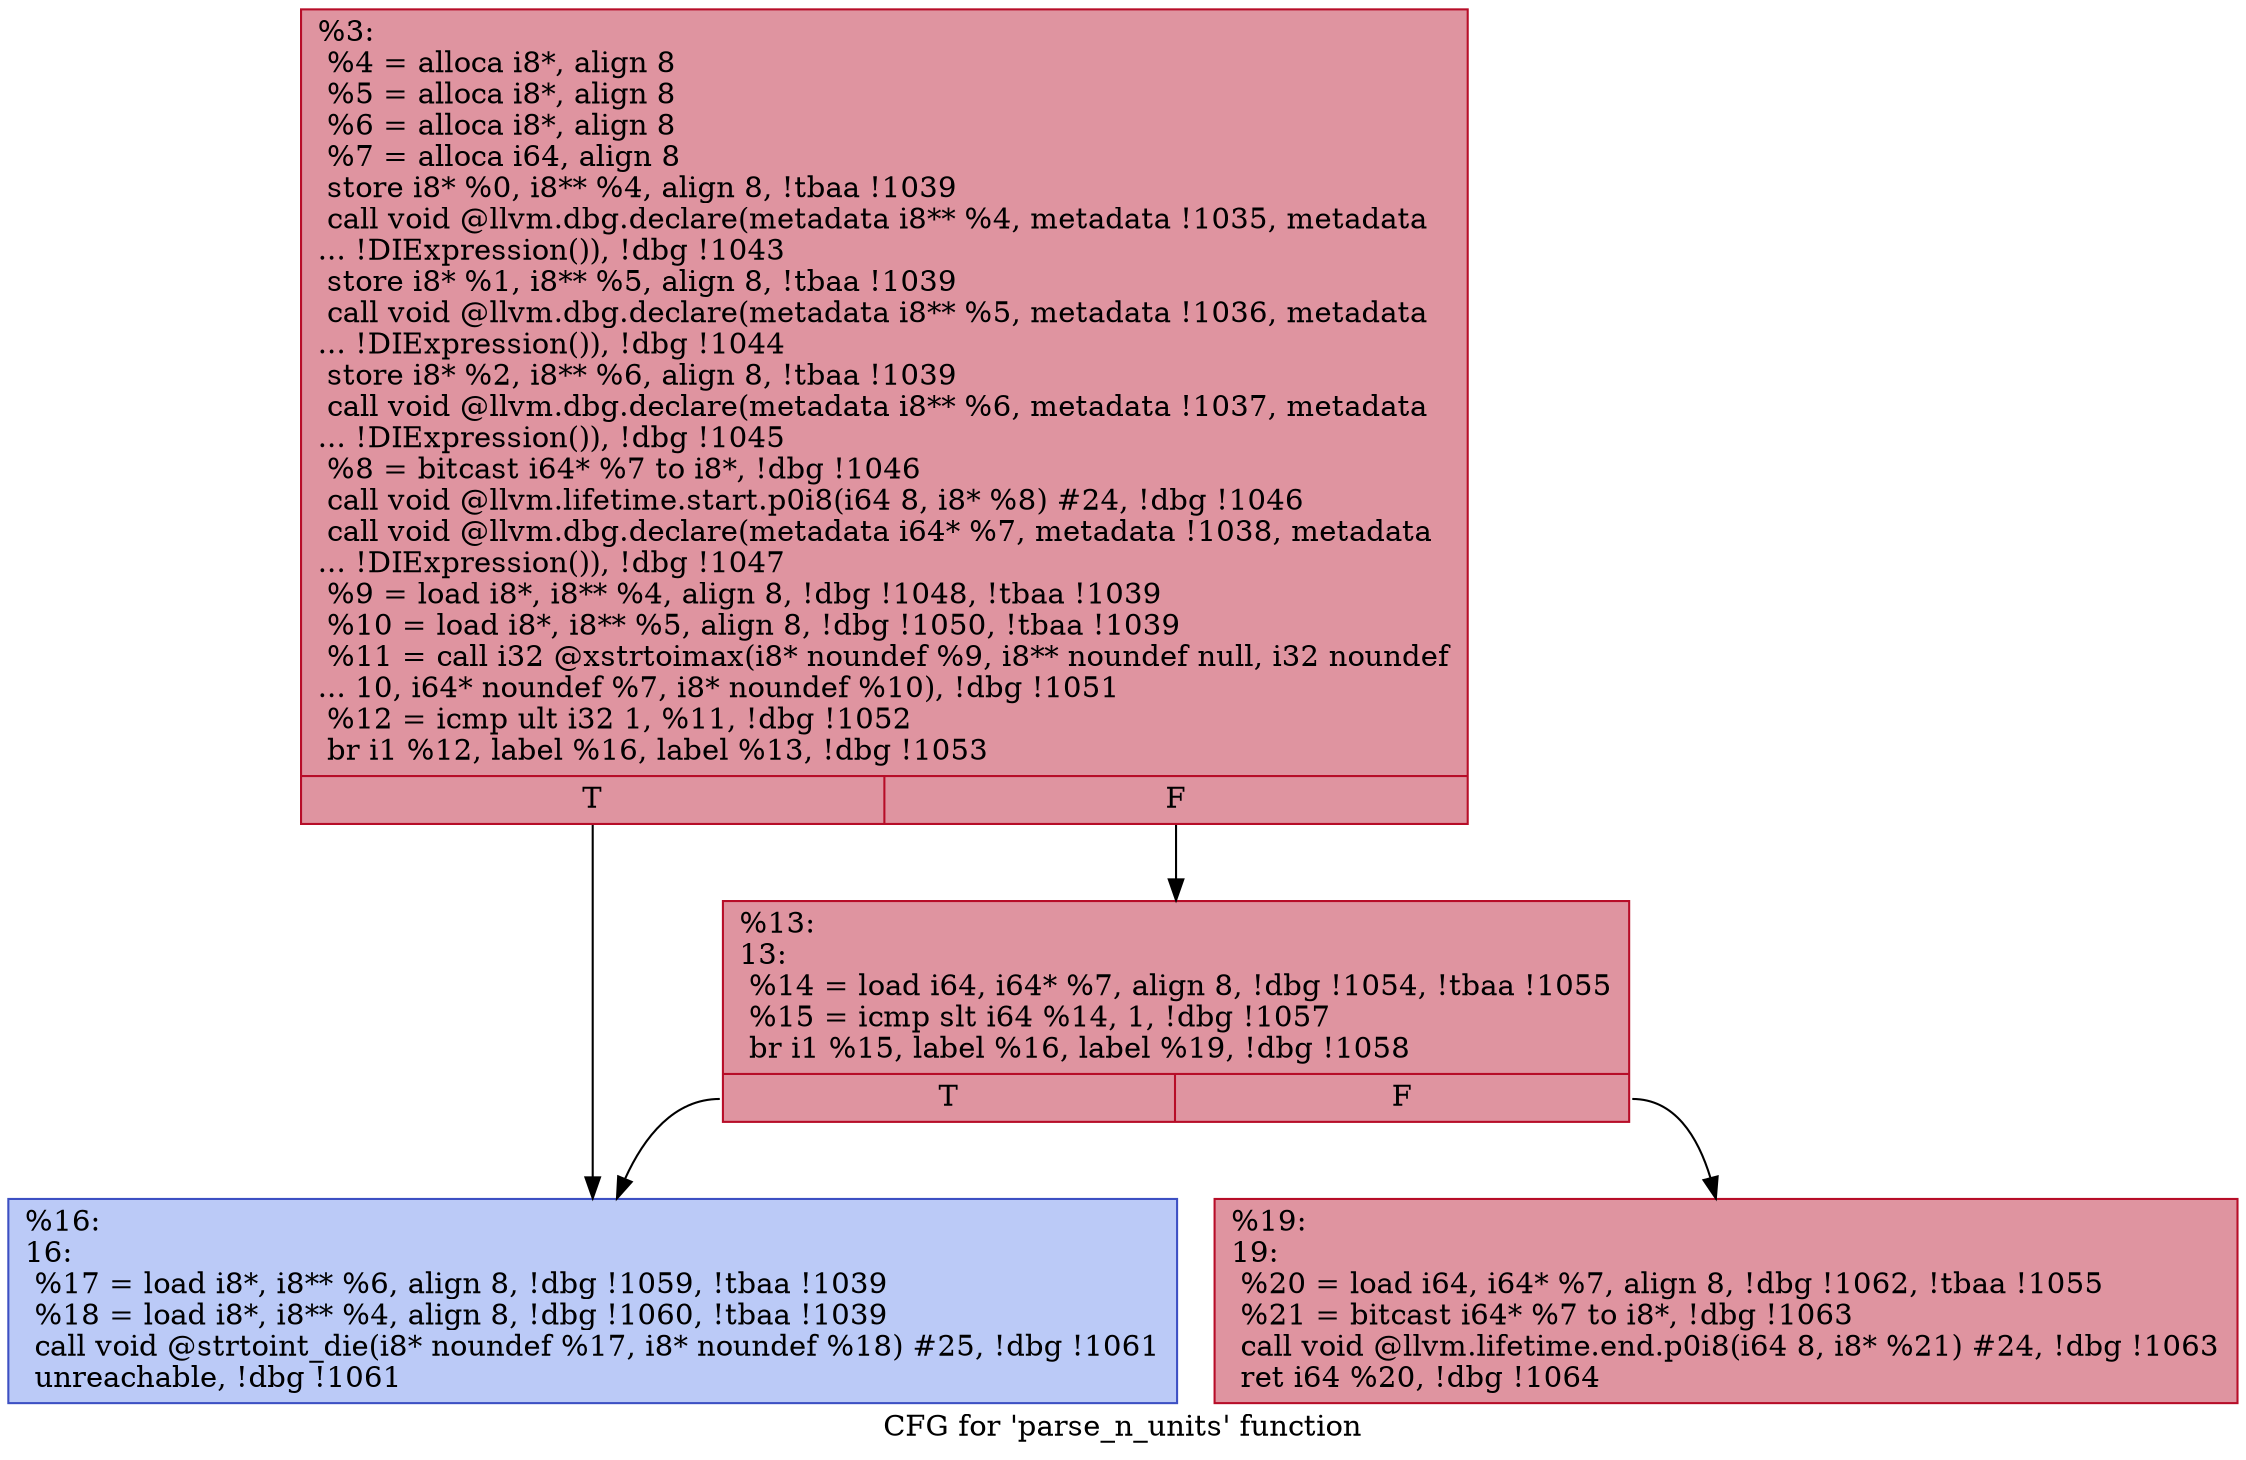 digraph "CFG for 'parse_n_units' function" {
	label="CFG for 'parse_n_units' function";

	Node0xb35750 [shape=record,color="#b70d28ff", style=filled, fillcolor="#b70d2870",label="{%3:\l  %4 = alloca i8*, align 8\l  %5 = alloca i8*, align 8\l  %6 = alloca i8*, align 8\l  %7 = alloca i64, align 8\l  store i8* %0, i8** %4, align 8, !tbaa !1039\l  call void @llvm.dbg.declare(metadata i8** %4, metadata !1035, metadata\l... !DIExpression()), !dbg !1043\l  store i8* %1, i8** %5, align 8, !tbaa !1039\l  call void @llvm.dbg.declare(metadata i8** %5, metadata !1036, metadata\l... !DIExpression()), !dbg !1044\l  store i8* %2, i8** %6, align 8, !tbaa !1039\l  call void @llvm.dbg.declare(metadata i8** %6, metadata !1037, metadata\l... !DIExpression()), !dbg !1045\l  %8 = bitcast i64* %7 to i8*, !dbg !1046\l  call void @llvm.lifetime.start.p0i8(i64 8, i8* %8) #24, !dbg !1046\l  call void @llvm.dbg.declare(metadata i64* %7, metadata !1038, metadata\l... !DIExpression()), !dbg !1047\l  %9 = load i8*, i8** %4, align 8, !dbg !1048, !tbaa !1039\l  %10 = load i8*, i8** %5, align 8, !dbg !1050, !tbaa !1039\l  %11 = call i32 @xstrtoimax(i8* noundef %9, i8** noundef null, i32 noundef\l... 10, i64* noundef %7, i8* noundef %10), !dbg !1051\l  %12 = icmp ult i32 1, %11, !dbg !1052\l  br i1 %12, label %16, label %13, !dbg !1053\l|{<s0>T|<s1>F}}"];
	Node0xb35750:s0 -> Node0xba63a0;
	Node0xb35750:s1 -> Node0xba6350;
	Node0xba6350 [shape=record,color="#b70d28ff", style=filled, fillcolor="#b70d2870",label="{%13:\l13:                                               \l  %14 = load i64, i64* %7, align 8, !dbg !1054, !tbaa !1055\l  %15 = icmp slt i64 %14, 1, !dbg !1057\l  br i1 %15, label %16, label %19, !dbg !1058\l|{<s0>T|<s1>F}}"];
	Node0xba6350:s0 -> Node0xba63a0;
	Node0xba6350:s1 -> Node0xba63f0;
	Node0xba63a0 [shape=record,color="#3d50c3ff", style=filled, fillcolor="#6687ed70",label="{%16:\l16:                                               \l  %17 = load i8*, i8** %6, align 8, !dbg !1059, !tbaa !1039\l  %18 = load i8*, i8** %4, align 8, !dbg !1060, !tbaa !1039\l  call void @strtoint_die(i8* noundef %17, i8* noundef %18) #25, !dbg !1061\l  unreachable, !dbg !1061\l}"];
	Node0xba63f0 [shape=record,color="#b70d28ff", style=filled, fillcolor="#b70d2870",label="{%19:\l19:                                               \l  %20 = load i64, i64* %7, align 8, !dbg !1062, !tbaa !1055\l  %21 = bitcast i64* %7 to i8*, !dbg !1063\l  call void @llvm.lifetime.end.p0i8(i64 8, i8* %21) #24, !dbg !1063\l  ret i64 %20, !dbg !1064\l}"];
}
